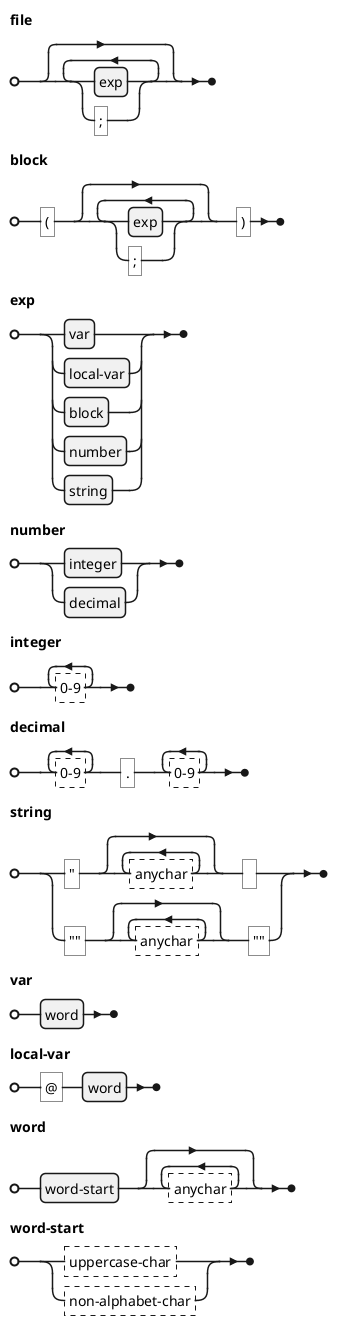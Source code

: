 @startebnf

file = {exp | ";"};

block = "(" , {exp | ";"} , ")";

exp = var | local-var | block | number | string;

number = integer | decimal;
integer = {?0-9?}-;
decimal = {?0-9?}- , "." , {?0-9?}-;

string = '"' , {?anychar?}, " "  | '""' , {?anychar?} , '""';

var = word;
local-var = "@" , word;

word = word-start , {?anychar?};

word-start = ?uppercase-char? | ?non-alphabet-char?;

@endebnf